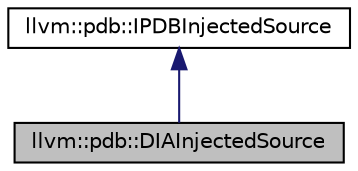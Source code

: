 digraph "llvm::pdb::DIAInjectedSource"
{
 // LATEX_PDF_SIZE
  bgcolor="transparent";
  edge [fontname="Helvetica",fontsize="10",labelfontname="Helvetica",labelfontsize="10"];
  node [fontname="Helvetica",fontsize="10",shape="box"];
  Node1 [label="llvm::pdb::DIAInjectedSource",height=0.2,width=0.4,color="black", fillcolor="grey75", style="filled", fontcolor="black",tooltip=" "];
  Node2 -> Node1 [dir="back",color="midnightblue",fontsize="10",style="solid",fontname="Helvetica"];
  Node2 [label="llvm::pdb::IPDBInjectedSource",height=0.2,width=0.4,color="black",URL="$classllvm_1_1pdb_1_1IPDBInjectedSource.html",tooltip="IPDBInjectedSource defines an interface used to represent source files which were injected directly i..."];
}
